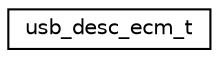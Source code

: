 digraph "Graphical Class Hierarchy"
{
 // LATEX_PDF_SIZE
  edge [fontname="Helvetica",fontsize="10",labelfontname="Helvetica",labelfontsize="10"];
  node [fontname="Helvetica",fontsize="10",shape=record];
  rankdir="LR";
  Node0 [label="usb_desc_ecm_t",height=0.2,width=0.4,color="black", fillcolor="white", style="filled",URL="$structusb__desc__ecm__t.html",tooltip="USB CDC ECM descriptor."];
}
